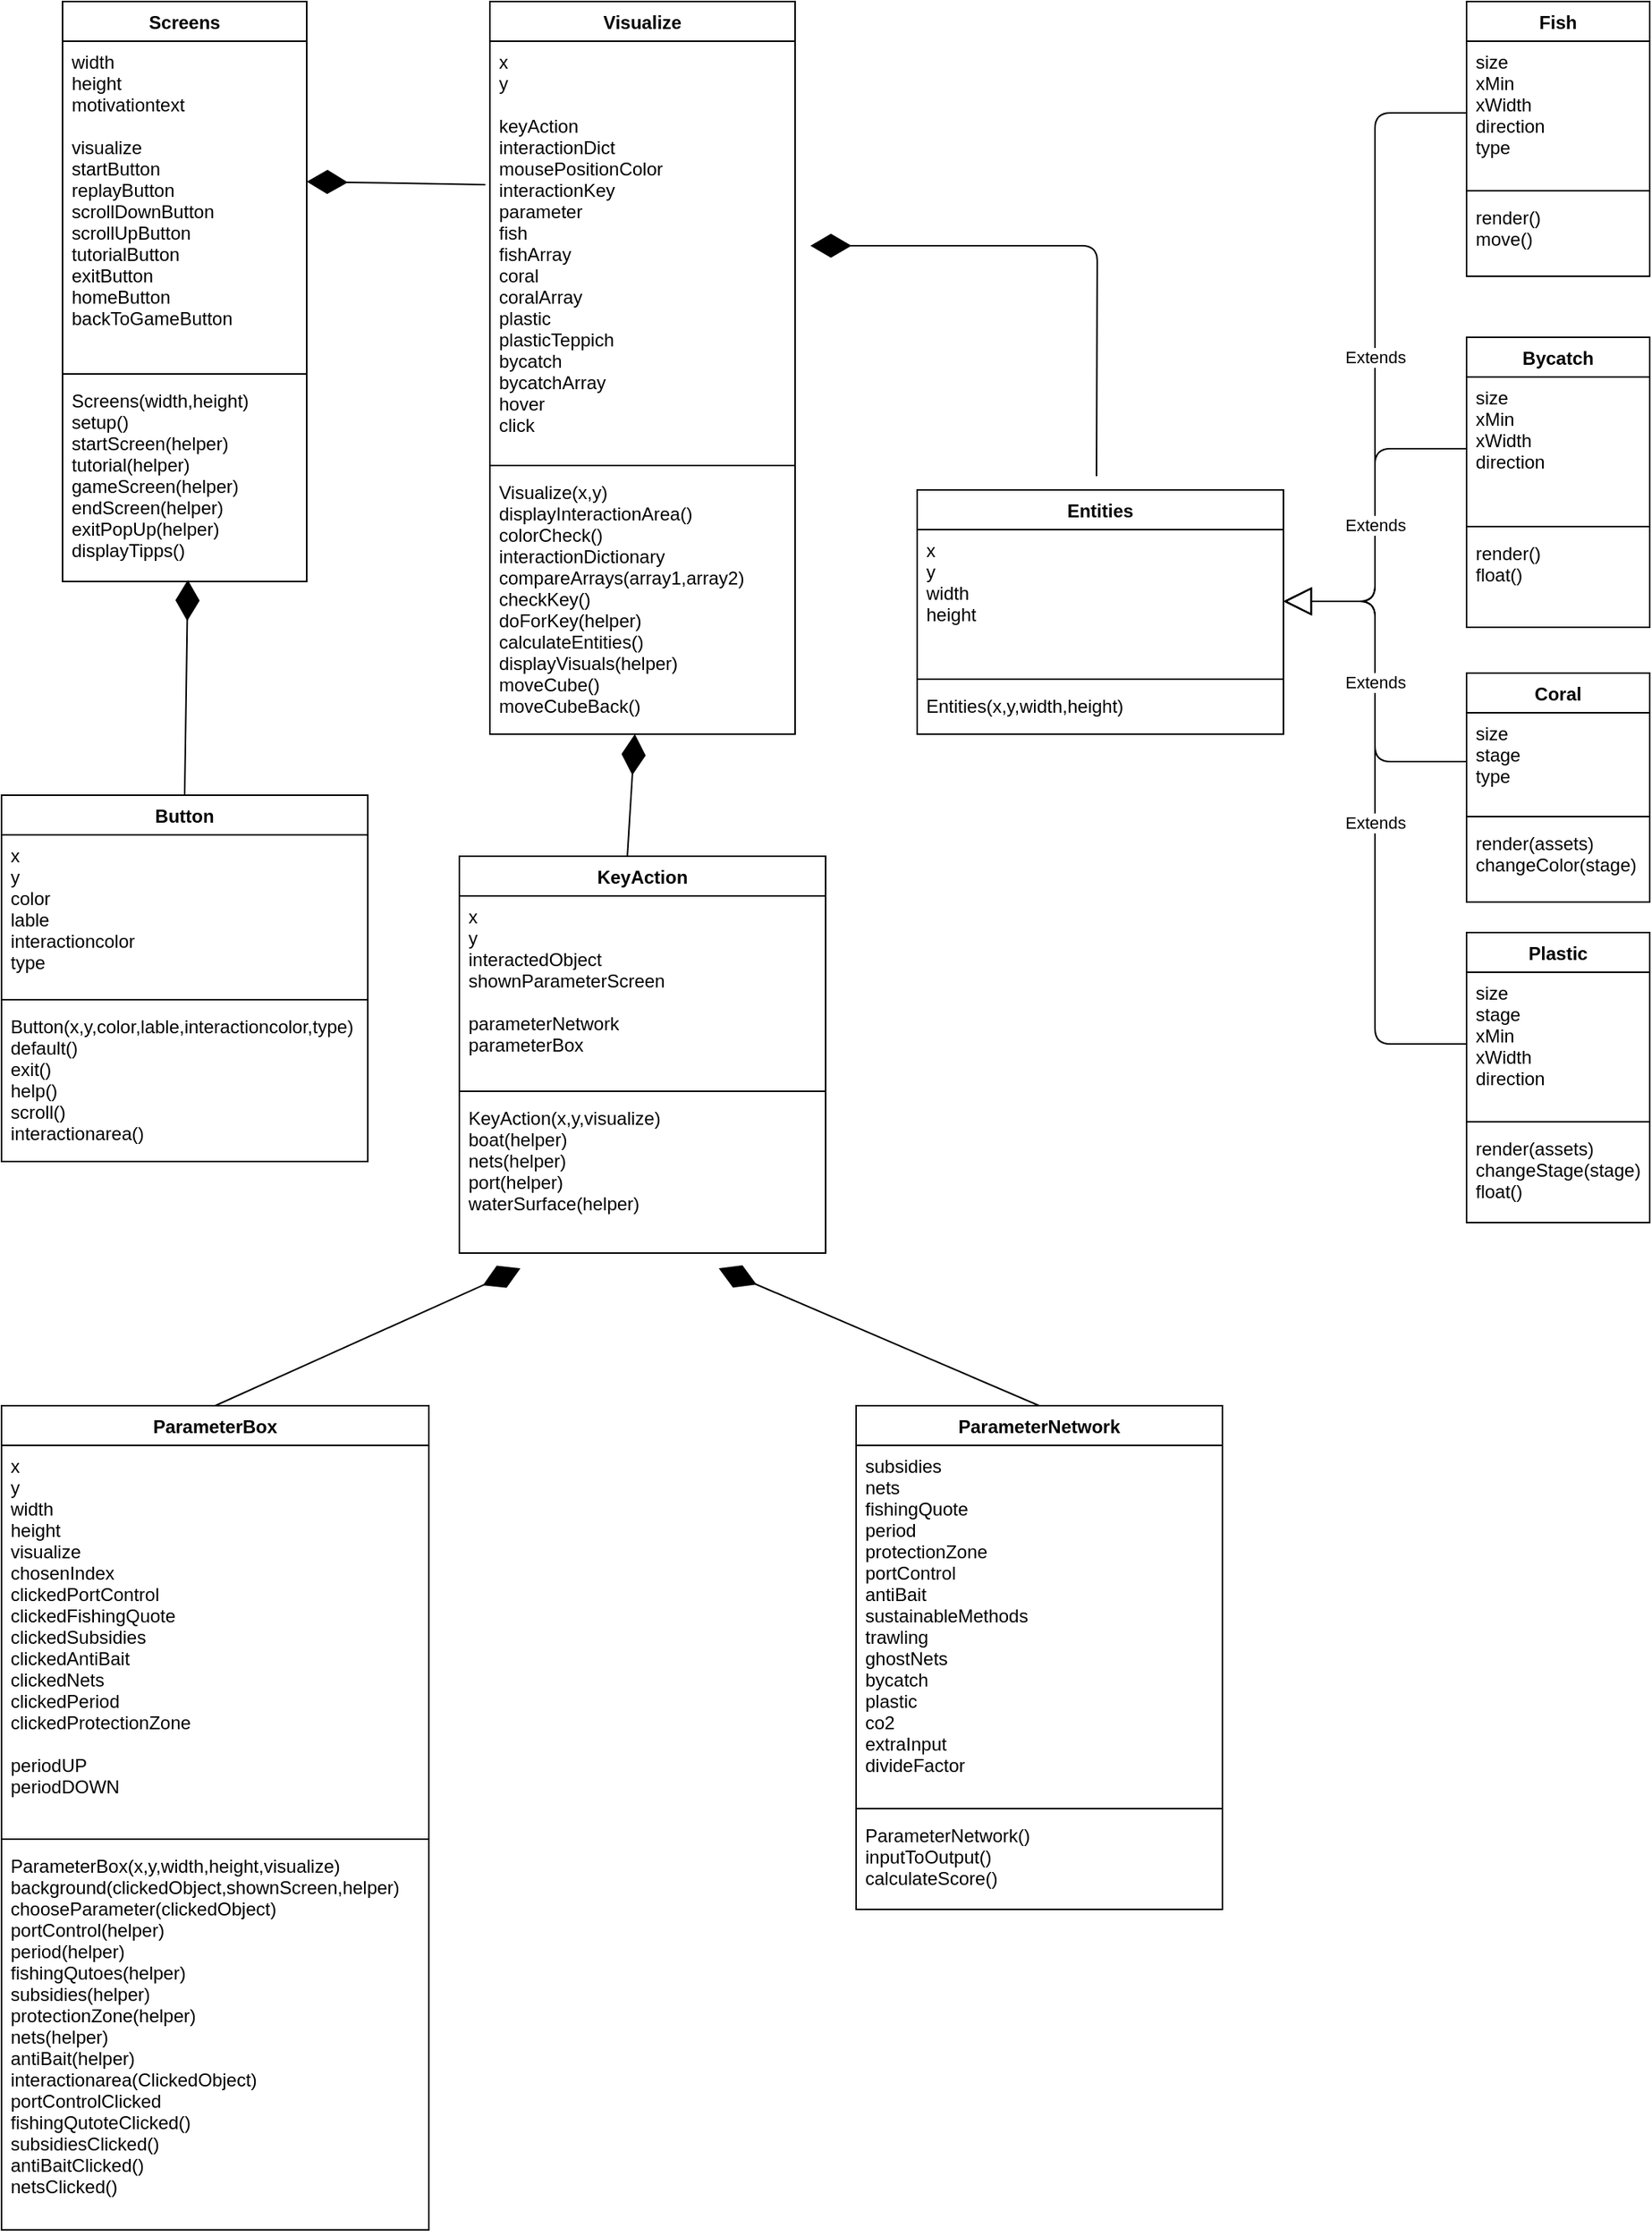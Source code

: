 <mxfile>
    <diagram id="W6jYV2zwFdO2eOkkkQOU" name="Page-1">
        <mxGraphModel dx="2297" dy="1258" grid="1" gridSize="10" guides="1" tooltips="1" connect="1" arrows="1" fold="1" page="1" pageScale="1" pageWidth="827" pageHeight="1169" math="0" shadow="0">
            <root>
                <mxCell id="0"/>
                <mxCell id="1" parent="0"/>
                <mxCell id="74" value="Screens" style="swimlane;fontStyle=1;align=center;verticalAlign=top;childLayout=stackLayout;horizontal=1;startSize=26;horizontalStack=0;resizeParent=1;resizeParentMax=0;resizeLast=0;collapsible=1;marginBottom=0;" parent="1" vertex="1">
                    <mxGeometry x="80" y="40" width="160" height="380" as="geometry"/>
                </mxCell>
                <mxCell id="75" value="width&#10;height&#10;motivationtext &#10;&#10;visualize&#10;startButton&#10;replayButton&#10;scrollDownButton&#10;scrollUpButton&#10;tutorialButton&#10;exitButton&#10;homeButton&#10;backToGameButton&#10;&#10;" style="text;strokeColor=none;fillColor=none;align=left;verticalAlign=top;spacingLeft=4;spacingRight=4;overflow=hidden;rotatable=0;points=[[0,0.5],[1,0.5]];portConstraint=eastwest;" parent="74" vertex="1">
                    <mxGeometry y="26" width="160" height="214" as="geometry"/>
                </mxCell>
                <mxCell id="76" value="" style="line;strokeWidth=1;fillColor=none;align=left;verticalAlign=middle;spacingTop=-1;spacingLeft=3;spacingRight=3;rotatable=0;labelPosition=right;points=[];portConstraint=eastwest;" parent="74" vertex="1">
                    <mxGeometry y="240" width="160" height="8" as="geometry"/>
                </mxCell>
                <mxCell id="77" value="Screens(width,height)&#10;setup()&#10;startScreen(helper)&#10;tutorial(helper)&#10;gameScreen(helper)&#10;endScreen(helper)&#10;exitPopUp(helper)&#10;displayTipps()" style="text;strokeColor=none;fillColor=none;align=left;verticalAlign=top;spacingLeft=4;spacingRight=4;overflow=hidden;rotatable=0;points=[[0,0.5],[1,0.5]];portConstraint=eastwest;" parent="74" vertex="1">
                    <mxGeometry y="248" width="160" height="132" as="geometry"/>
                </mxCell>
                <mxCell id="78" value="Button" style="swimlane;fontStyle=1;align=center;verticalAlign=top;childLayout=stackLayout;horizontal=1;startSize=26;horizontalStack=0;resizeParent=1;resizeParentMax=0;resizeLast=0;collapsible=1;marginBottom=0;" parent="1" vertex="1">
                    <mxGeometry x="40" y="560" width="240" height="240" as="geometry"/>
                </mxCell>
                <mxCell id="79" value="x&#10;y&#10;color&#10;lable&#10;interactioncolor&#10;type" style="text;strokeColor=none;fillColor=none;align=left;verticalAlign=top;spacingLeft=4;spacingRight=4;overflow=hidden;rotatable=0;points=[[0,0.5],[1,0.5]];portConstraint=eastwest;" parent="78" vertex="1">
                    <mxGeometry y="26" width="240" height="104" as="geometry"/>
                </mxCell>
                <mxCell id="80" value="" style="line;strokeWidth=1;fillColor=none;align=left;verticalAlign=middle;spacingTop=-1;spacingLeft=3;spacingRight=3;rotatable=0;labelPosition=right;points=[];portConstraint=eastwest;" parent="78" vertex="1">
                    <mxGeometry y="130" width="240" height="8" as="geometry"/>
                </mxCell>
                <mxCell id="81" value="Button(x,y,color,lable,interactioncolor,type)&#10;default()&#10;exit()&#10;help()&#10;scroll()&#10;interactionarea()&#10;" style="text;strokeColor=none;fillColor=none;align=left;verticalAlign=top;spacingLeft=4;spacingRight=4;overflow=hidden;rotatable=0;points=[[0,0.5],[1,0.5]];portConstraint=eastwest;" parent="78" vertex="1">
                    <mxGeometry y="138" width="240" height="102" as="geometry"/>
                </mxCell>
                <mxCell id="82" value="Visualize" style="swimlane;fontStyle=1;align=center;verticalAlign=top;childLayout=stackLayout;horizontal=1;startSize=26;horizontalStack=0;resizeParent=1;resizeParentMax=0;resizeLast=0;collapsible=1;marginBottom=0;" parent="1" vertex="1">
                    <mxGeometry x="360" y="40" width="200" height="480" as="geometry"/>
                </mxCell>
                <mxCell id="83" value="x&#10;y&#10;&#10;keyAction&#10;interactionDict&#10;mousePositionColor&#10;interactionKey&#10;parameter&#10;fish&#10;fishArray&#10;coral&#10;coralArray&#10;plastic&#10;plasticTeppich&#10;bycatch&#10;bycatchArray&#10;hover&#10;click&#10;" style="text;strokeColor=none;fillColor=none;align=left;verticalAlign=top;spacingLeft=4;spacingRight=4;overflow=hidden;rotatable=0;points=[[0,0.5],[1,0.5]];portConstraint=eastwest;" parent="82" vertex="1">
                    <mxGeometry y="26" width="200" height="274" as="geometry"/>
                </mxCell>
                <mxCell id="84" value="" style="line;strokeWidth=1;fillColor=none;align=left;verticalAlign=middle;spacingTop=-1;spacingLeft=3;spacingRight=3;rotatable=0;labelPosition=right;points=[];portConstraint=eastwest;" parent="82" vertex="1">
                    <mxGeometry y="300" width="200" height="8" as="geometry"/>
                </mxCell>
                <mxCell id="85" value="Visualize(x,y)&#10;displayInteractionArea()&#10;colorCheck()&#10;interactionDictionary&#10;compareArrays(array1,array2)&#10;checkKey()&#10;doForKey(helper)&#10;calculateEntities()&#10;displayVisuals(helper)&#10;moveCube()&#10;moveCubeBack()" style="text;strokeColor=none;fillColor=none;align=left;verticalAlign=top;spacingLeft=4;spacingRight=4;overflow=hidden;rotatable=0;points=[[0,0.5],[1,0.5]];portConstraint=eastwest;" parent="82" vertex="1">
                    <mxGeometry y="308" width="200" height="172" as="geometry"/>
                </mxCell>
                <mxCell id="133" value="" style="endArrow=diamondThin;endFill=1;endSize=24;html=1;exitX=0.5;exitY=0;exitDx=0;exitDy=0;" edge="1" parent="82">
                    <mxGeometry width="160" relative="1" as="geometry">
                        <mxPoint x="90" y="561.06" as="sourcePoint"/>
                        <mxPoint x="95" y="480" as="targetPoint"/>
                    </mxGeometry>
                </mxCell>
                <mxCell id="86" value="KeyAction" style="swimlane;fontStyle=1;align=center;verticalAlign=top;childLayout=stackLayout;horizontal=1;startSize=26;horizontalStack=0;resizeParent=1;resizeParentMax=0;resizeLast=0;collapsible=1;marginBottom=0;" parent="1" vertex="1">
                    <mxGeometry x="340" y="600" width="240" height="260" as="geometry"/>
                </mxCell>
                <mxCell id="87" value="x&#10;y&#10;interactedObject&#10;shownParameterScreen&#10;&#10;parameterNetwork&#10;parameterBox" style="text;strokeColor=none;fillColor=none;align=left;verticalAlign=top;spacingLeft=4;spacingRight=4;overflow=hidden;rotatable=0;points=[[0,0.5],[1,0.5]];portConstraint=eastwest;" parent="86" vertex="1">
                    <mxGeometry y="26" width="240" height="124" as="geometry"/>
                </mxCell>
                <mxCell id="88" value="" style="line;strokeWidth=1;fillColor=none;align=left;verticalAlign=middle;spacingTop=-1;spacingLeft=3;spacingRight=3;rotatable=0;labelPosition=right;points=[];portConstraint=eastwest;" parent="86" vertex="1">
                    <mxGeometry y="150" width="240" height="8" as="geometry"/>
                </mxCell>
                <mxCell id="89" value="KeyAction(x,y,visualize)&#10;boat(helper)&#10;nets(helper)&#10;port(helper)&#10;waterSurface(helper)" style="text;strokeColor=none;fillColor=none;align=left;verticalAlign=top;spacingLeft=4;spacingRight=4;overflow=hidden;rotatable=0;points=[[0,0.5],[1,0.5]];portConstraint=eastwest;" parent="86" vertex="1">
                    <mxGeometry y="158" width="240" height="102" as="geometry"/>
                </mxCell>
                <mxCell id="90" value="ParameterBox" style="swimlane;fontStyle=1;align=center;verticalAlign=top;childLayout=stackLayout;horizontal=1;startSize=26;horizontalStack=0;resizeParent=1;resizeParentMax=0;resizeLast=0;collapsible=1;marginBottom=0;" parent="1" vertex="1">
                    <mxGeometry x="40" y="960" width="280" height="540" as="geometry"/>
                </mxCell>
                <mxCell id="91" value="x&#10;y&#10;width&#10;height&#10;visualize&#10;chosenIndex&#10;clickedPortControl&#10;clickedFishingQuote&#10;clickedSubsidies&#10;clickedAntiBait&#10;clickedNets&#10;clickedPeriod&#10;clickedProtectionZone&#10;&#10;periodUP&#10;periodDOWN" style="text;strokeColor=none;fillColor=none;align=left;verticalAlign=top;spacingLeft=4;spacingRight=4;overflow=hidden;rotatable=0;points=[[0,0.5],[1,0.5]];portConstraint=eastwest;" parent="90" vertex="1">
                    <mxGeometry y="26" width="280" height="254" as="geometry"/>
                </mxCell>
                <mxCell id="92" value="" style="line;strokeWidth=1;fillColor=none;align=left;verticalAlign=middle;spacingTop=-1;spacingLeft=3;spacingRight=3;rotatable=0;labelPosition=right;points=[];portConstraint=eastwest;" parent="90" vertex="1">
                    <mxGeometry y="280" width="280" height="8" as="geometry"/>
                </mxCell>
                <mxCell id="93" value="ParameterBox(x,y,width,height,visualize)&#10;background(clickedObject,shownScreen,helper)&#10;chooseParameter(clickedObject)&#10;portControl(helper)&#10;period(helper)&#10;fishingQutoes(helper)&#10;subsidies(helper)&#10;protectionZone(helper)&#10;nets(helper)&#10;antiBait(helper)&#10;interactionarea(ClickedObject)&#10;portControlClicked&#10;fishingQutoteClicked()&#10;subsidiesClicked()&#10;antiBaitClicked()&#10;netsClicked()" style="text;strokeColor=none;fillColor=none;align=left;verticalAlign=top;spacingLeft=4;spacingRight=4;overflow=hidden;rotatable=0;points=[[0,0.5],[1,0.5]];portConstraint=eastwest;" parent="90" vertex="1">
                    <mxGeometry y="288" width="280" height="252" as="geometry"/>
                </mxCell>
                <mxCell id="94" value="ParameterNetwork" style="swimlane;fontStyle=1;align=center;verticalAlign=top;childLayout=stackLayout;horizontal=1;startSize=26;horizontalStack=0;resizeParent=1;resizeParentMax=0;resizeLast=0;collapsible=1;marginBottom=0;" parent="1" vertex="1">
                    <mxGeometry x="600" y="960" width="240" height="330" as="geometry"/>
                </mxCell>
                <mxCell id="95" value="subsidies&#10;nets&#10;fishingQuote&#10;period&#10;protectionZone&#10;portControl&#10;antiBait&#10;sustainableMethods&#10;trawling&#10;ghostNets&#10;bycatch&#10;plastic&#10;co2&#10;extraInput&#10;divideFactor&#10;" style="text;strokeColor=none;fillColor=none;align=left;verticalAlign=top;spacingLeft=4;spacingRight=4;overflow=hidden;rotatable=0;points=[[0,0.5],[1,0.5]];portConstraint=eastwest;" parent="94" vertex="1">
                    <mxGeometry y="26" width="240" height="234" as="geometry"/>
                </mxCell>
                <mxCell id="96" value="" style="line;strokeWidth=1;fillColor=none;align=left;verticalAlign=middle;spacingTop=-1;spacingLeft=3;spacingRight=3;rotatable=0;labelPosition=right;points=[];portConstraint=eastwest;" parent="94" vertex="1">
                    <mxGeometry y="260" width="240" height="8" as="geometry"/>
                </mxCell>
                <mxCell id="97" value="ParameterNetwork()&#10;inputToOutput()&#10;calculateScore()" style="text;strokeColor=none;fillColor=none;align=left;verticalAlign=top;spacingLeft=4;spacingRight=4;overflow=hidden;rotatable=0;points=[[0,0.5],[1,0.5]];portConstraint=eastwest;" parent="94" vertex="1">
                    <mxGeometry y="268" width="240" height="62" as="geometry"/>
                </mxCell>
                <mxCell id="98" value="Entities" style="swimlane;fontStyle=1;align=center;verticalAlign=top;childLayout=stackLayout;horizontal=1;startSize=26;horizontalStack=0;resizeParent=1;resizeParentMax=0;resizeLast=0;collapsible=1;marginBottom=0;" parent="1" vertex="1">
                    <mxGeometry x="640" y="360" width="240" height="160" as="geometry"/>
                </mxCell>
                <mxCell id="99" value="x&#10;y&#10;width&#10;height" style="text;strokeColor=none;fillColor=none;align=left;verticalAlign=top;spacingLeft=4;spacingRight=4;overflow=hidden;rotatable=0;points=[[0,0.5],[1,0.5]];portConstraint=eastwest;" parent="98" vertex="1">
                    <mxGeometry y="26" width="240" height="94" as="geometry"/>
                </mxCell>
                <mxCell id="100" value="" style="line;strokeWidth=1;fillColor=none;align=left;verticalAlign=middle;spacingTop=-1;spacingLeft=3;spacingRight=3;rotatable=0;labelPosition=right;points=[];portConstraint=eastwest;" parent="98" vertex="1">
                    <mxGeometry y="120" width="240" height="8" as="geometry"/>
                </mxCell>
                <mxCell id="101" value="Entities(x,y,width,height)" style="text;strokeColor=none;fillColor=none;align=left;verticalAlign=top;spacingLeft=4;spacingRight=4;overflow=hidden;rotatable=0;points=[[0,0.5],[1,0.5]];portConstraint=eastwest;" parent="98" vertex="1">
                    <mxGeometry y="128" width="240" height="32" as="geometry"/>
                </mxCell>
                <mxCell id="102" value="Fish" style="swimlane;fontStyle=1;align=center;verticalAlign=top;childLayout=stackLayout;horizontal=1;startSize=26;horizontalStack=0;resizeParent=1;resizeParentMax=0;resizeLast=0;collapsible=1;marginBottom=0;" parent="1" vertex="1">
                    <mxGeometry x="1000" y="40" width="120" height="180" as="geometry"/>
                </mxCell>
                <mxCell id="103" value="size&#10;xMin&#10;xWidth&#10;direction&#10;type" style="text;strokeColor=none;fillColor=none;align=left;verticalAlign=top;spacingLeft=4;spacingRight=4;overflow=hidden;rotatable=0;points=[[0,0.5],[1,0.5]];portConstraint=eastwest;" parent="102" vertex="1">
                    <mxGeometry y="26" width="120" height="94" as="geometry"/>
                </mxCell>
                <mxCell id="104" value="" style="line;strokeWidth=1;fillColor=none;align=left;verticalAlign=middle;spacingTop=-1;spacingLeft=3;spacingRight=3;rotatable=0;labelPosition=right;points=[];portConstraint=eastwest;" parent="102" vertex="1">
                    <mxGeometry y="120" width="120" height="8" as="geometry"/>
                </mxCell>
                <mxCell id="105" value="render()&#10;move()" style="text;strokeColor=none;fillColor=none;align=left;verticalAlign=top;spacingLeft=4;spacingRight=4;overflow=hidden;rotatable=0;points=[[0,0.5],[1,0.5]];portConstraint=eastwest;" parent="102" vertex="1">
                    <mxGeometry y="128" width="120" height="52" as="geometry"/>
                </mxCell>
                <mxCell id="110" value="Coral" style="swimlane;fontStyle=1;align=center;verticalAlign=top;childLayout=stackLayout;horizontal=1;startSize=26;horizontalStack=0;resizeParent=1;resizeParentMax=0;resizeLast=0;collapsible=1;marginBottom=0;" parent="1" vertex="1">
                    <mxGeometry x="1000" y="480" width="120" height="150" as="geometry"/>
                </mxCell>
                <mxCell id="111" value="size&#10;stage&#10;type" style="text;strokeColor=none;fillColor=none;align=left;verticalAlign=top;spacingLeft=4;spacingRight=4;overflow=hidden;rotatable=0;points=[[0,0.5],[1,0.5]];portConstraint=eastwest;" parent="110" vertex="1">
                    <mxGeometry y="26" width="120" height="64" as="geometry"/>
                </mxCell>
                <mxCell id="112" value="" style="line;strokeWidth=1;fillColor=none;align=left;verticalAlign=middle;spacingTop=-1;spacingLeft=3;spacingRight=3;rotatable=0;labelPosition=right;points=[];portConstraint=eastwest;" parent="110" vertex="1">
                    <mxGeometry y="90" width="120" height="8" as="geometry"/>
                </mxCell>
                <mxCell id="113" value="render(assets)&#10;changeColor(stage)" style="text;strokeColor=none;fillColor=none;align=left;verticalAlign=top;spacingLeft=4;spacingRight=4;overflow=hidden;rotatable=0;points=[[0,0.5],[1,0.5]];portConstraint=eastwest;" parent="110" vertex="1">
                    <mxGeometry y="98" width="120" height="52" as="geometry"/>
                </mxCell>
                <mxCell id="115" value="Plastic" style="swimlane;fontStyle=1;align=center;verticalAlign=top;childLayout=stackLayout;horizontal=1;startSize=26;horizontalStack=0;resizeParent=1;resizeParentMax=0;resizeLast=0;collapsible=1;marginBottom=0;" parent="1" vertex="1">
                    <mxGeometry x="1000" y="650" width="120" height="190" as="geometry"/>
                </mxCell>
                <mxCell id="116" value="size&#10;stage&#10;xMin&#10;xWidth&#10;direction" style="text;strokeColor=none;fillColor=none;align=left;verticalAlign=top;spacingLeft=4;spacingRight=4;overflow=hidden;rotatable=0;points=[[0,0.5],[1,0.5]];portConstraint=eastwest;" parent="115" vertex="1">
                    <mxGeometry y="26" width="120" height="94" as="geometry"/>
                </mxCell>
                <mxCell id="117" value="" style="line;strokeWidth=1;fillColor=none;align=left;verticalAlign=middle;spacingTop=-1;spacingLeft=3;spacingRight=3;rotatable=0;labelPosition=right;points=[];portConstraint=eastwest;" parent="115" vertex="1">
                    <mxGeometry y="120" width="120" height="8" as="geometry"/>
                </mxCell>
                <mxCell id="118" value="render(assets)&#10;changeStage(stage)&#10;float()" style="text;strokeColor=none;fillColor=none;align=left;verticalAlign=top;spacingLeft=4;spacingRight=4;overflow=hidden;rotatable=0;points=[[0,0.5],[1,0.5]];portConstraint=eastwest;" parent="115" vertex="1">
                    <mxGeometry y="128" width="120" height="62" as="geometry"/>
                </mxCell>
                <mxCell id="119" value="Bycatch" style="swimlane;fontStyle=1;align=center;verticalAlign=top;childLayout=stackLayout;horizontal=1;startSize=26;horizontalStack=0;resizeParent=1;resizeParentMax=0;resizeLast=0;collapsible=1;marginBottom=0;" parent="1" vertex="1">
                    <mxGeometry x="1000" y="260" width="120" height="190" as="geometry"/>
                </mxCell>
                <mxCell id="120" value="size&#10;xMin&#10;xWidth&#10;direction" style="text;strokeColor=none;fillColor=none;align=left;verticalAlign=top;spacingLeft=4;spacingRight=4;overflow=hidden;rotatable=0;points=[[0,0.5],[1,0.5]];portConstraint=eastwest;" parent="119" vertex="1">
                    <mxGeometry y="26" width="120" height="94" as="geometry"/>
                </mxCell>
                <mxCell id="121" value="" style="line;strokeWidth=1;fillColor=none;align=left;verticalAlign=middle;spacingTop=-1;spacingLeft=3;spacingRight=3;rotatable=0;labelPosition=right;points=[];portConstraint=eastwest;" parent="119" vertex="1">
                    <mxGeometry y="120" width="120" height="8" as="geometry"/>
                </mxCell>
                <mxCell id="122" value="render()&#10;float()" style="text;strokeColor=none;fillColor=none;align=left;verticalAlign=top;spacingLeft=4;spacingRight=4;overflow=hidden;rotatable=0;points=[[0,0.5],[1,0.5]];portConstraint=eastwest;" parent="119" vertex="1">
                    <mxGeometry y="128" width="120" height="62" as="geometry"/>
                </mxCell>
                <mxCell id="127" value="Extends" style="endArrow=block;endSize=16;endFill=0;html=1;entryX=1;entryY=0.5;entryDx=0;entryDy=0;exitX=0;exitY=0.5;exitDx=0;exitDy=0;" parent="1" source="103" target="99" edge="1">
                    <mxGeometry width="160" relative="1" as="geometry">
                        <mxPoint x="590" y="590" as="sourcePoint"/>
                        <mxPoint x="750" y="590" as="targetPoint"/>
                        <Array as="points">
                            <mxPoint x="940" y="113"/>
                            <mxPoint x="940" y="433"/>
                        </Array>
                    </mxGeometry>
                </mxCell>
                <mxCell id="128" value="Extends" style="endArrow=block;endSize=16;endFill=0;html=1;entryX=1;entryY=0.5;entryDx=0;entryDy=0;exitX=0;exitY=0.5;exitDx=0;exitDy=0;" parent="1" source="116" target="99" edge="1">
                    <mxGeometry width="160" relative="1" as="geometry">
                        <mxPoint x="940" y="650" as="sourcePoint"/>
                        <mxPoint x="1110" y="390" as="targetPoint"/>
                        <Array as="points">
                            <mxPoint x="940" y="723"/>
                            <mxPoint x="940" y="433"/>
                        </Array>
                    </mxGeometry>
                </mxCell>
                <mxCell id="129" value="Extends" style="endArrow=block;endSize=16;endFill=0;html=1;entryX=1;entryY=0.5;entryDx=0;entryDy=0;exitX=0;exitY=0.5;exitDx=0;exitDy=0;" parent="1" source="120" target="99" edge="1">
                    <mxGeometry width="160" relative="1" as="geometry">
                        <mxPoint x="1241" y="330" as="sourcePoint"/>
                        <mxPoint x="1150" y="380" as="targetPoint"/>
                        <Array as="points">
                            <mxPoint x="940" y="333"/>
                            <mxPoint x="940" y="433"/>
                        </Array>
                    </mxGeometry>
                </mxCell>
                <mxCell id="130" value="Extends" style="endArrow=block;endSize=16;endFill=0;html=1;exitX=0;exitY=0.5;exitDx=0;exitDy=0;entryX=1;entryY=0.5;entryDx=0;entryDy=0;" parent="1" source="111" target="99" edge="1">
                    <mxGeometry width="160" relative="1" as="geometry">
                        <mxPoint x="950" y="590" as="sourcePoint"/>
                        <mxPoint x="1110" y="590" as="targetPoint"/>
                        <Array as="points">
                            <mxPoint x="940" y="538"/>
                            <mxPoint x="940" y="433"/>
                        </Array>
                    </mxGeometry>
                </mxCell>
                <mxCell id="131" value="" style="endArrow=diamondThin;endFill=1;endSize=24;html=1;exitX=0.5;exitY=0;exitDx=0;exitDy=0;entryX=0.513;entryY=0.992;entryDx=0;entryDy=0;entryPerimeter=0;" edge="1" parent="1" source="78" target="77">
                    <mxGeometry width="160" relative="1" as="geometry">
                        <mxPoint x="170" y="439.5" as="sourcePoint"/>
                        <mxPoint x="210" y="480" as="targetPoint"/>
                    </mxGeometry>
                </mxCell>
                <mxCell id="132" value="" style="endArrow=diamondThin;endFill=1;endSize=24;html=1;exitX=-0.015;exitY=0.343;exitDx=0;exitDy=0;exitPerimeter=0;" edge="1" parent="1" source="83">
                    <mxGeometry width="160" relative="1" as="geometry">
                        <mxPoint x="280" y="321.06" as="sourcePoint"/>
                        <mxPoint x="240" y="158" as="targetPoint"/>
                    </mxGeometry>
                </mxCell>
                <mxCell id="134" value="" style="endArrow=diamondThin;endFill=1;endSize=24;html=1;exitX=0.5;exitY=0;exitDx=0;exitDy=0;" edge="1" parent="1">
                    <mxGeometry width="160" relative="1" as="geometry">
                        <mxPoint x="757.5" y="351.06" as="sourcePoint"/>
                        <mxPoint x="570" y="200" as="targetPoint"/>
                        <Array as="points">
                            <mxPoint x="758" y="200"/>
                        </Array>
                    </mxGeometry>
                </mxCell>
                <mxCell id="136" value="" style="endArrow=diamondThin;endFill=1;endSize=24;html=1;exitX=0.5;exitY=0;exitDx=0;exitDy=0;" edge="1" parent="1">
                    <mxGeometry width="160" relative="1" as="geometry">
                        <mxPoint x="180" y="960" as="sourcePoint"/>
                        <mxPoint x="380" y="870" as="targetPoint"/>
                    </mxGeometry>
                </mxCell>
                <mxCell id="137" value="" style="endArrow=diamondThin;endFill=1;endSize=24;html=1;exitX=0.5;exitY=0;exitDx=0;exitDy=0;" edge="1" parent="1">
                    <mxGeometry width="160" relative="1" as="geometry">
                        <mxPoint x="720" y="960" as="sourcePoint"/>
                        <mxPoint x="510" y="870" as="targetPoint"/>
                    </mxGeometry>
                </mxCell>
            </root>
        </mxGraphModel>
    </diagram>
</mxfile>